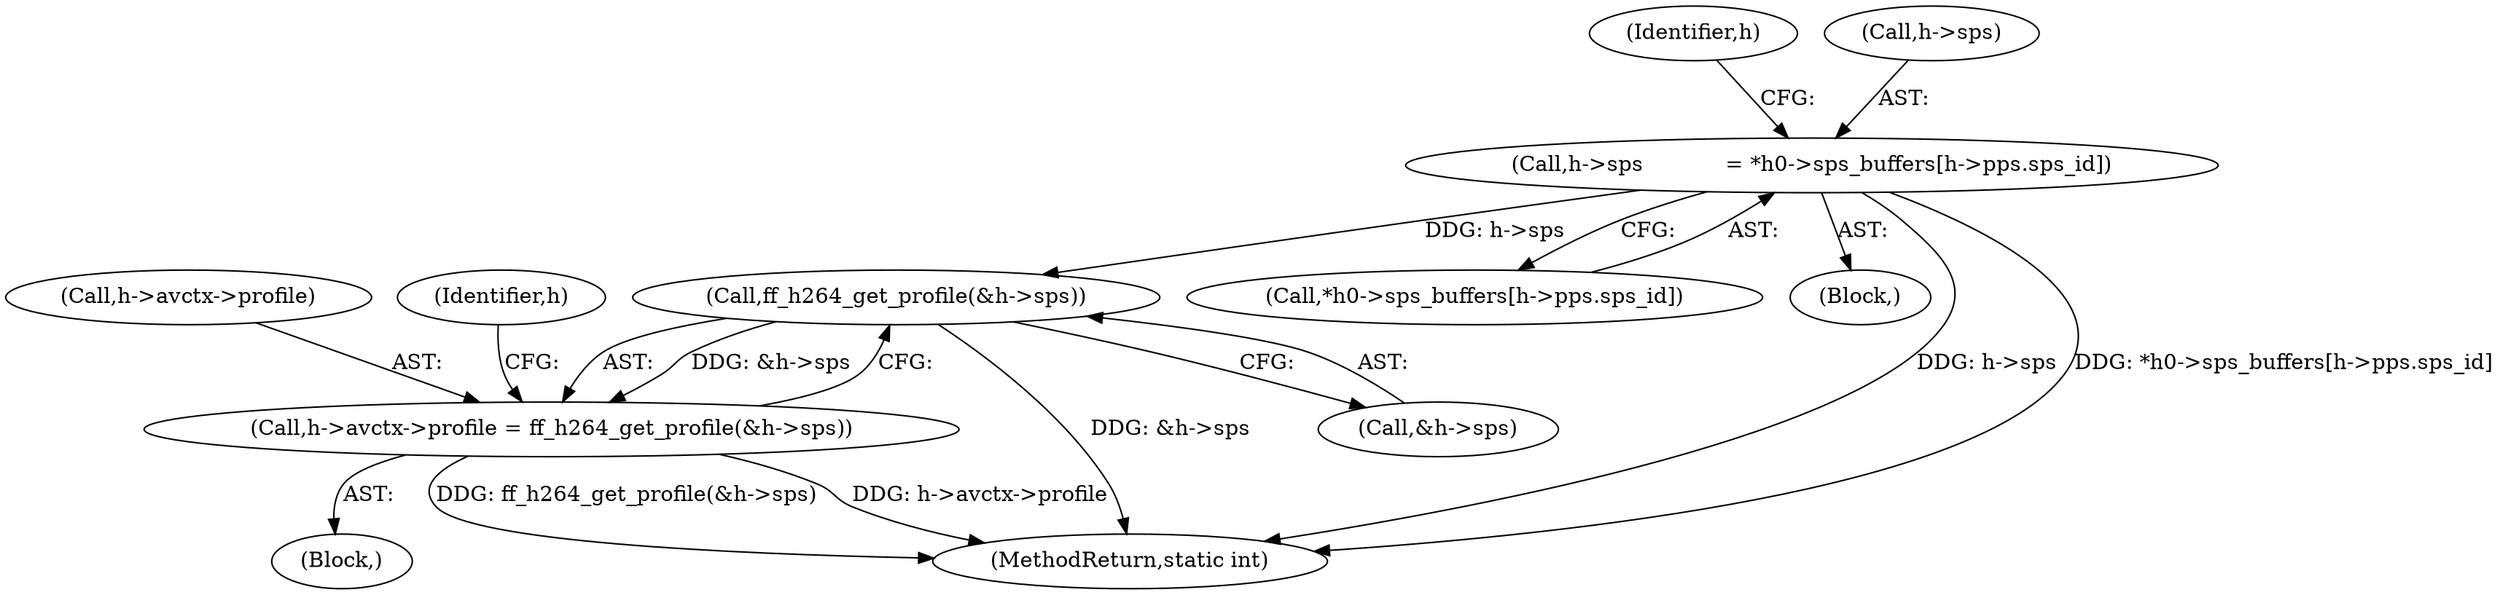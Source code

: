digraph "0_FFmpeg_29ffeef5e73b8f41ff3a3f2242d356759c66f91f@array" {
"1000382" [label="(Call,h->sps            = *h0->sps_buffers[h->pps.sps_id])"];
"1000506" [label="(Call,ff_h264_get_profile(&h->sps))"];
"1000500" [label="(Call,h->avctx->profile = ff_h264_get_profile(&h->sps))"];
"1000501" [label="(Call,h->avctx->profile)"];
"1000127" [label="(Block,)"];
"1000382" [label="(Call,h->sps            = *h0->sps_buffers[h->pps.sps_id])"];
"1000506" [label="(Call,ff_h264_get_profile(&h->sps))"];
"1000400" [label="(Identifier,h)"];
"1000500" [label="(Call,h->avctx->profile = ff_h264_get_profile(&h->sps))"];
"1000386" [label="(Call,*h0->sps_buffers[h->pps.sps_id])"];
"1000371" [label="(Block,)"];
"1000514" [label="(Identifier,h)"];
"1003435" [label="(MethodReturn,static int)"];
"1000507" [label="(Call,&h->sps)"];
"1000383" [label="(Call,h->sps)"];
"1000382" -> "1000371"  [label="AST: "];
"1000382" -> "1000386"  [label="CFG: "];
"1000383" -> "1000382"  [label="AST: "];
"1000386" -> "1000382"  [label="AST: "];
"1000400" -> "1000382"  [label="CFG: "];
"1000382" -> "1003435"  [label="DDG: h->sps"];
"1000382" -> "1003435"  [label="DDG: *h0->sps_buffers[h->pps.sps_id]"];
"1000382" -> "1000506"  [label="DDG: h->sps"];
"1000506" -> "1000500"  [label="AST: "];
"1000506" -> "1000507"  [label="CFG: "];
"1000507" -> "1000506"  [label="AST: "];
"1000500" -> "1000506"  [label="CFG: "];
"1000506" -> "1003435"  [label="DDG: &h->sps"];
"1000506" -> "1000500"  [label="DDG: &h->sps"];
"1000500" -> "1000127"  [label="AST: "];
"1000501" -> "1000500"  [label="AST: "];
"1000514" -> "1000500"  [label="CFG: "];
"1000500" -> "1003435"  [label="DDG: ff_h264_get_profile(&h->sps)"];
"1000500" -> "1003435"  [label="DDG: h->avctx->profile"];
}

